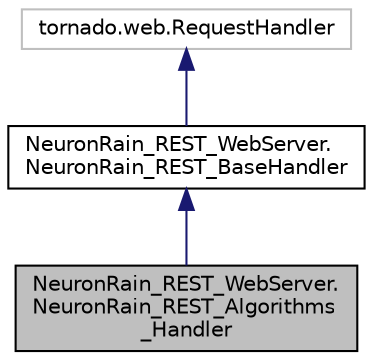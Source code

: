 digraph "NeuronRain_REST_WebServer.NeuronRain_REST_Algorithms_Handler"
{
 // LATEX_PDF_SIZE
  edge [fontname="Helvetica",fontsize="10",labelfontname="Helvetica",labelfontsize="10"];
  node [fontname="Helvetica",fontsize="10",shape=record];
  Node1 [label="NeuronRain_REST_WebServer.\lNeuronRain_REST_Algorithms\l_Handler",height=0.2,width=0.4,color="black", fillcolor="grey75", style="filled", fontcolor="black",tooltip=" "];
  Node2 -> Node1 [dir="back",color="midnightblue",fontsize="10",style="solid",fontname="Helvetica"];
  Node2 [label="NeuronRain_REST_WebServer.\lNeuronRain_REST_BaseHandler",height=0.2,width=0.4,color="black", fillcolor="white", style="filled",URL="$classNeuronRain__REST__WebServer_1_1NeuronRain__REST__BaseHandler.html",tooltip=" "];
  Node3 -> Node2 [dir="back",color="midnightblue",fontsize="10",style="solid",fontname="Helvetica"];
  Node3 [label="tornado.web.RequestHandler",height=0.2,width=0.4,color="grey75", fillcolor="white", style="filled",tooltip=" "];
}
